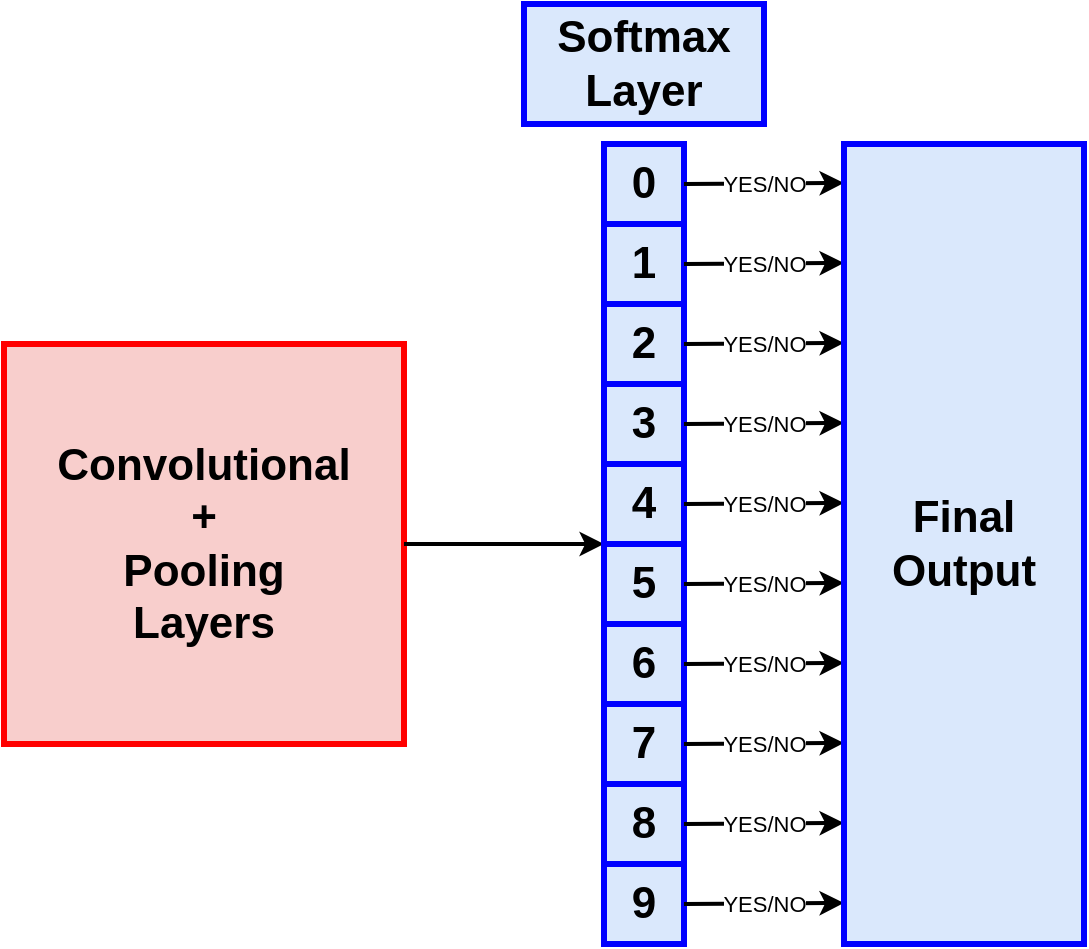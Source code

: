 <mxfile version="21.7.5" type="device">
  <diagram name="Pagina-1" id="_Ku7DFKuj9p869HL_a3B">
    <mxGraphModel dx="1418" dy="1997" grid="1" gridSize="10" guides="1" tooltips="1" connect="1" arrows="1" fold="1" page="1" pageScale="1" pageWidth="827" pageHeight="1169" math="0" shadow="0">
      <root>
        <mxCell id="0" />
        <mxCell id="1" parent="0" />
        <mxCell id="SOh67ngwqMWoOvZ5lUgT-1" value="Convolutional&lt;br&gt;+&lt;br&gt;Pooling&lt;br&gt;Layers" style="rounded=0;whiteSpace=wrap;html=1;fillColor=#f8cecc;strokeColor=#FF0000;fontStyle=1;fontSize=22;strokeWidth=3;" parent="1" vertex="1">
          <mxGeometry x="40" y="80" width="200" height="200" as="geometry" />
        </mxCell>
        <mxCell id="SOh67ngwqMWoOvZ5lUgT-7" value="" style="endArrow=classic;html=1;rounded=0;exitX=1;exitY=0.5;exitDx=0;exitDy=0;strokeWidth=2;" parent="1" source="SOh67ngwqMWoOvZ5lUgT-1" edge="1">
          <mxGeometry width="50" height="50" relative="1" as="geometry">
            <mxPoint x="390" y="210" as="sourcePoint" />
            <mxPoint x="340" y="180" as="targetPoint" />
            <Array as="points">
              <mxPoint x="340" y="180" />
            </Array>
          </mxGeometry>
        </mxCell>
        <mxCell id="vmSUsjtn3qQ5MV0nLQZP-2" value="0" style="rounded=0;whiteSpace=wrap;html=1;fillColor=#dae8fc;strokeColor=#0000FF;fontStyle=1;fontSize=22;strokeWidth=3;" vertex="1" parent="1">
          <mxGeometry x="340" y="-20" width="40" height="40" as="geometry" />
        </mxCell>
        <mxCell id="vmSUsjtn3qQ5MV0nLQZP-3" value="1" style="rounded=0;whiteSpace=wrap;html=1;fillColor=#dae8fc;strokeColor=#0000FF;fontStyle=1;fontSize=22;strokeWidth=3;" vertex="1" parent="1">
          <mxGeometry x="340" y="20" width="40" height="40" as="geometry" />
        </mxCell>
        <mxCell id="vmSUsjtn3qQ5MV0nLQZP-4" value="9" style="rounded=0;whiteSpace=wrap;html=1;fillColor=#dae8fc;strokeColor=#0000FF;fontStyle=1;fontSize=22;strokeWidth=3;" vertex="1" parent="1">
          <mxGeometry x="340" y="340" width="40" height="40" as="geometry" />
        </mxCell>
        <mxCell id="vmSUsjtn3qQ5MV0nLQZP-5" value="8" style="rounded=0;whiteSpace=wrap;html=1;fillColor=#dae8fc;strokeColor=#0000FF;fontStyle=1;fontSize=22;strokeWidth=3;" vertex="1" parent="1">
          <mxGeometry x="340" y="300" width="40" height="40" as="geometry" />
        </mxCell>
        <mxCell id="vmSUsjtn3qQ5MV0nLQZP-6" value="7" style="rounded=0;whiteSpace=wrap;html=1;fillColor=#dae8fc;strokeColor=#0000FF;fontStyle=1;fontSize=22;strokeWidth=3;" vertex="1" parent="1">
          <mxGeometry x="340" y="260" width="40" height="40" as="geometry" />
        </mxCell>
        <mxCell id="vmSUsjtn3qQ5MV0nLQZP-7" value="6" style="rounded=0;whiteSpace=wrap;html=1;fillColor=#dae8fc;strokeColor=#0000FF;fontStyle=1;fontSize=22;strokeWidth=3;" vertex="1" parent="1">
          <mxGeometry x="340" y="220" width="40" height="40" as="geometry" />
        </mxCell>
        <mxCell id="vmSUsjtn3qQ5MV0nLQZP-8" value="5" style="rounded=0;whiteSpace=wrap;html=1;fillColor=#dae8fc;strokeColor=#0000FF;fontStyle=1;fontSize=22;strokeWidth=3;" vertex="1" parent="1">
          <mxGeometry x="340" y="180" width="40" height="40" as="geometry" />
        </mxCell>
        <mxCell id="vmSUsjtn3qQ5MV0nLQZP-9" value="4" style="rounded=0;whiteSpace=wrap;html=1;fillColor=#dae8fc;strokeColor=#0000FF;fontStyle=1;fontSize=22;strokeWidth=3;" vertex="1" parent="1">
          <mxGeometry x="340" y="140" width="40" height="40" as="geometry" />
        </mxCell>
        <mxCell id="vmSUsjtn3qQ5MV0nLQZP-10" value="3" style="rounded=0;whiteSpace=wrap;html=1;fillColor=#dae8fc;strokeColor=#0000FF;fontStyle=1;fontSize=22;strokeWidth=3;" vertex="1" parent="1">
          <mxGeometry x="340" y="100" width="40" height="40" as="geometry" />
        </mxCell>
        <mxCell id="vmSUsjtn3qQ5MV0nLQZP-11" value="2" style="rounded=0;whiteSpace=wrap;html=1;fillColor=#dae8fc;strokeColor=#0000FF;fontStyle=1;fontSize=22;strokeWidth=3;" vertex="1" parent="1">
          <mxGeometry x="340" y="60" width="40" height="40" as="geometry" />
        </mxCell>
        <mxCell id="vmSUsjtn3qQ5MV0nLQZP-12" value="YES/NO" style="endArrow=classic;html=1;rounded=0;strokeWidth=2;" edge="1" parent="1">
          <mxGeometry width="50" height="50" relative="1" as="geometry">
            <mxPoint x="380" as="sourcePoint" />
            <mxPoint x="460" y="-0.5" as="targetPoint" />
            <Array as="points">
              <mxPoint x="460" y="-0.5" />
            </Array>
          </mxGeometry>
        </mxCell>
        <mxCell id="vmSUsjtn3qQ5MV0nLQZP-13" value="YES/NO" style="endArrow=classic;html=1;rounded=0;strokeWidth=2;" edge="1" parent="1">
          <mxGeometry width="50" height="50" relative="1" as="geometry">
            <mxPoint x="380" y="40" as="sourcePoint" />
            <mxPoint x="460" y="39.5" as="targetPoint" />
            <Array as="points">
              <mxPoint x="460" y="39.5" />
            </Array>
          </mxGeometry>
        </mxCell>
        <mxCell id="vmSUsjtn3qQ5MV0nLQZP-14" value="YES/NO" style="endArrow=classic;html=1;rounded=0;strokeWidth=2;" edge="1" parent="1">
          <mxGeometry width="50" height="50" relative="1" as="geometry">
            <mxPoint x="380" y="120" as="sourcePoint" />
            <mxPoint x="460" y="119.5" as="targetPoint" />
            <Array as="points">
              <mxPoint x="460" y="119.5" />
            </Array>
          </mxGeometry>
        </mxCell>
        <mxCell id="vmSUsjtn3qQ5MV0nLQZP-15" value="YES/NO" style="endArrow=classic;html=1;rounded=0;strokeWidth=2;" edge="1" parent="1">
          <mxGeometry width="50" height="50" relative="1" as="geometry">
            <mxPoint x="380" y="160" as="sourcePoint" />
            <mxPoint x="460" y="159.5" as="targetPoint" />
            <Array as="points">
              <mxPoint x="460" y="159.5" />
            </Array>
          </mxGeometry>
        </mxCell>
        <mxCell id="vmSUsjtn3qQ5MV0nLQZP-16" value="YES/NO" style="endArrow=classic;html=1;rounded=0;strokeWidth=2;" edge="1" parent="1">
          <mxGeometry width="50" height="50" relative="1" as="geometry">
            <mxPoint x="380" y="80" as="sourcePoint" />
            <mxPoint x="460" y="79.5" as="targetPoint" />
            <Array as="points">
              <mxPoint x="460" y="79.5" />
            </Array>
          </mxGeometry>
        </mxCell>
        <mxCell id="vmSUsjtn3qQ5MV0nLQZP-17" value="YES/NO" style="endArrow=classic;html=1;rounded=0;strokeWidth=2;" edge="1" parent="1">
          <mxGeometry width="50" height="50" relative="1" as="geometry">
            <mxPoint x="380" y="200" as="sourcePoint" />
            <mxPoint x="460" y="199.5" as="targetPoint" />
            <Array as="points">
              <mxPoint x="460" y="199.5" />
            </Array>
          </mxGeometry>
        </mxCell>
        <mxCell id="vmSUsjtn3qQ5MV0nLQZP-18" value="YES/NO" style="endArrow=classic;html=1;rounded=0;strokeWidth=2;" edge="1" parent="1">
          <mxGeometry width="50" height="50" relative="1" as="geometry">
            <mxPoint x="380" y="240" as="sourcePoint" />
            <mxPoint x="460" y="239.5" as="targetPoint" />
            <Array as="points">
              <mxPoint x="460" y="239.5" />
            </Array>
          </mxGeometry>
        </mxCell>
        <mxCell id="vmSUsjtn3qQ5MV0nLQZP-19" value="YES/NO" style="endArrow=classic;html=1;rounded=0;strokeWidth=2;" edge="1" parent="1">
          <mxGeometry width="50" height="50" relative="1" as="geometry">
            <mxPoint x="380" y="280" as="sourcePoint" />
            <mxPoint x="460" y="279.5" as="targetPoint" />
            <Array as="points">
              <mxPoint x="460" y="279.5" />
            </Array>
          </mxGeometry>
        </mxCell>
        <mxCell id="vmSUsjtn3qQ5MV0nLQZP-20" value="YES/NO" style="endArrow=classic;html=1;rounded=0;strokeWidth=2;" edge="1" parent="1">
          <mxGeometry width="50" height="50" relative="1" as="geometry">
            <mxPoint x="380" y="320" as="sourcePoint" />
            <mxPoint x="460" y="319.5" as="targetPoint" />
            <Array as="points">
              <mxPoint x="460" y="319.5" />
            </Array>
          </mxGeometry>
        </mxCell>
        <mxCell id="vmSUsjtn3qQ5MV0nLQZP-21" value="YES/NO" style="endArrow=classic;html=1;rounded=0;strokeWidth=2;" edge="1" parent="1">
          <mxGeometry width="50" height="50" relative="1" as="geometry">
            <mxPoint x="380" y="360" as="sourcePoint" />
            <mxPoint x="460" y="359.5" as="targetPoint" />
            <Array as="points">
              <mxPoint x="460" y="359.5" />
            </Array>
          </mxGeometry>
        </mxCell>
        <mxCell id="vmSUsjtn3qQ5MV0nLQZP-22" value="Final Output" style="rounded=0;whiteSpace=wrap;html=1;fillColor=#dae8fc;strokeColor=#0000FF;fontStyle=1;fontSize=22;strokeWidth=3;" vertex="1" parent="1">
          <mxGeometry x="460" y="-20" width="120" height="400" as="geometry" />
        </mxCell>
        <mxCell id="vmSUsjtn3qQ5MV0nLQZP-23" value="Softmax&lt;br&gt;Layer" style="rounded=0;whiteSpace=wrap;html=1;fillColor=#dae8fc;strokeColor=#0000FF;fontStyle=1;fontSize=22;strokeWidth=3;" vertex="1" parent="1">
          <mxGeometry x="300" y="-90" width="120" height="60" as="geometry" />
        </mxCell>
      </root>
    </mxGraphModel>
  </diagram>
</mxfile>
